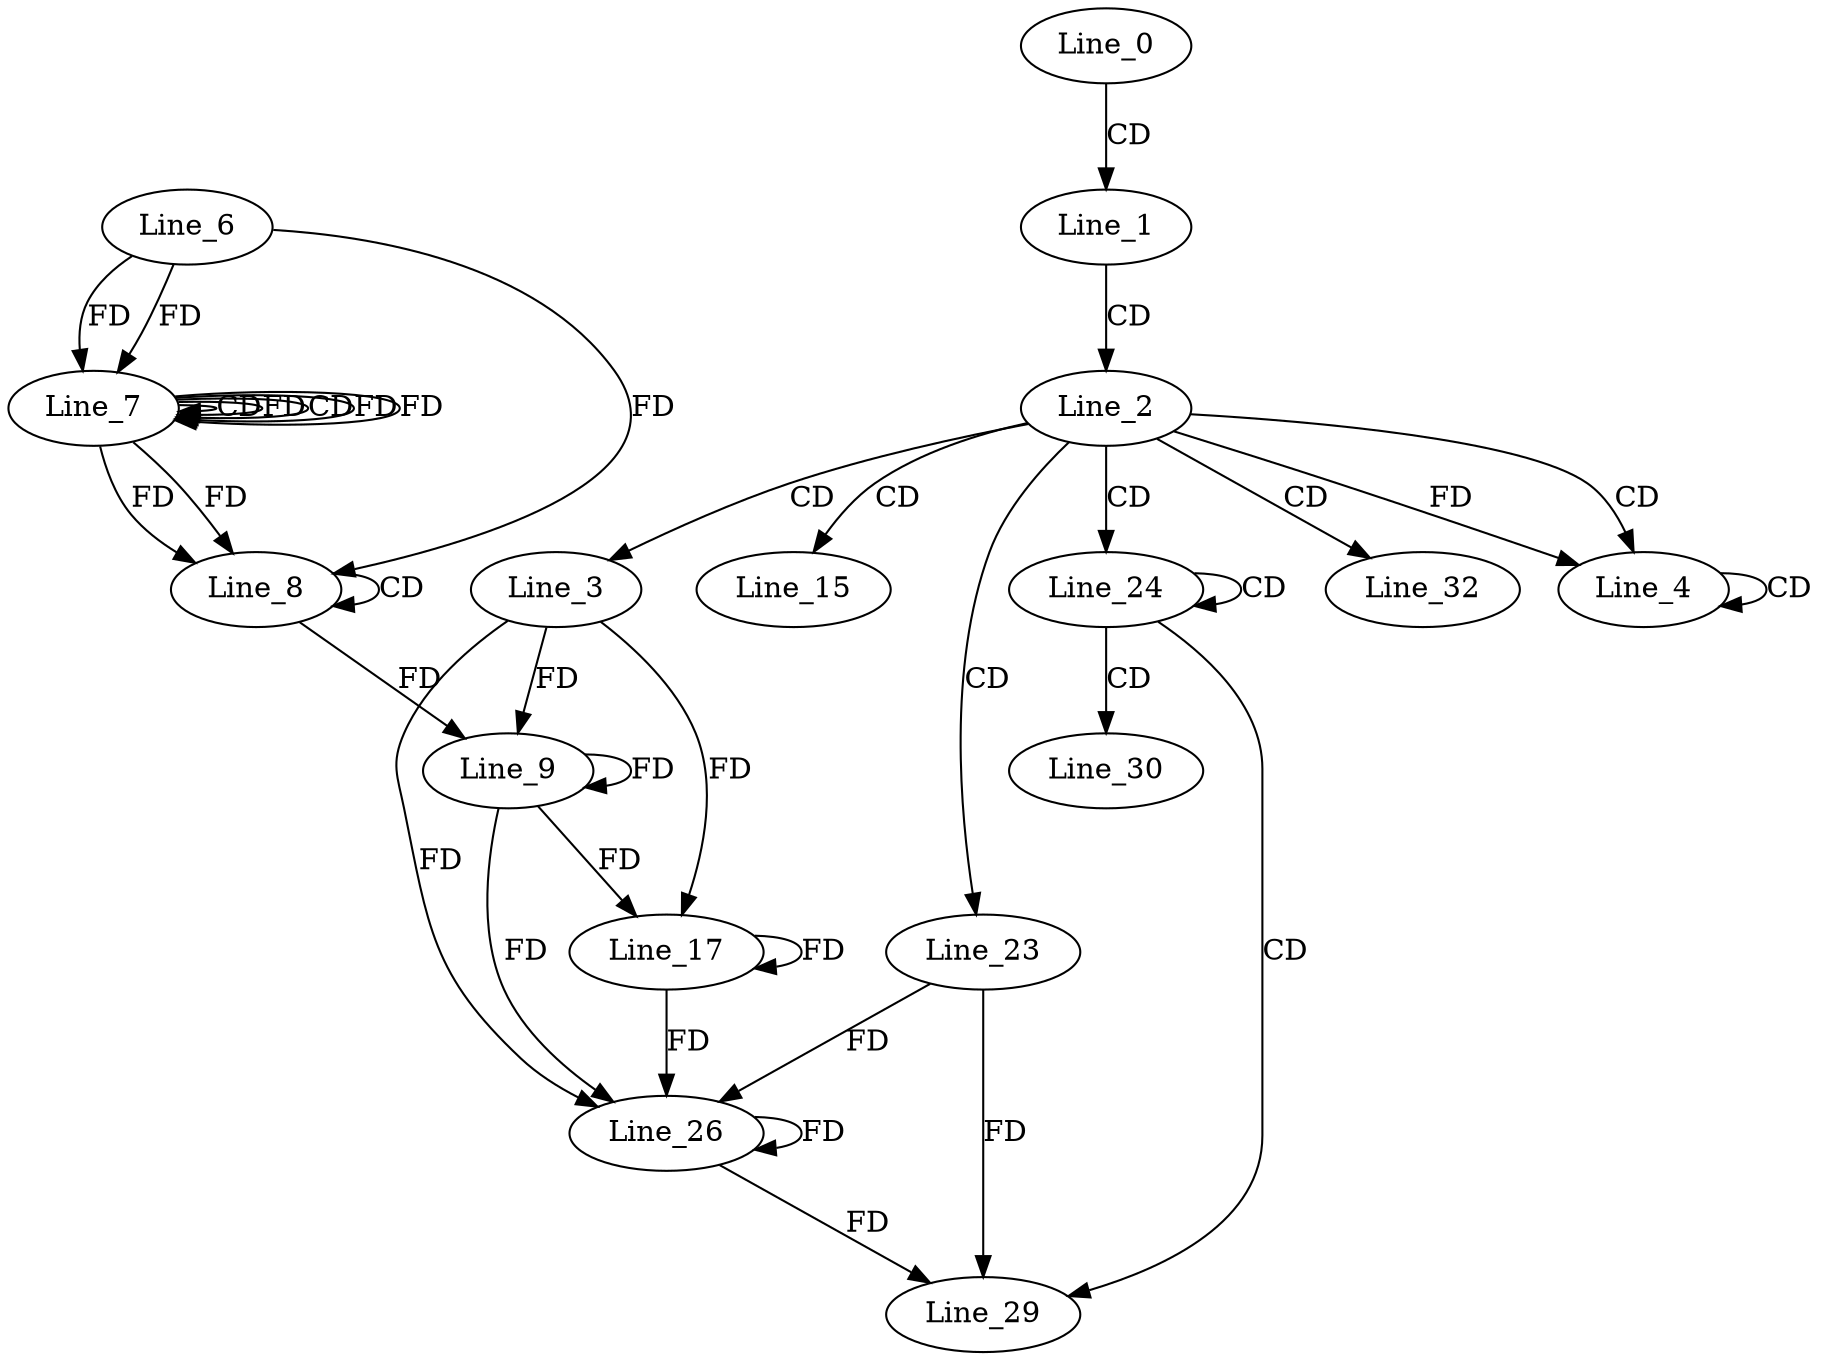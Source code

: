 digraph G {
  Line_0;
  Line_1;
  Line_2;
  Line_3;
  Line_4;
  Line_4;
  Line_7;
  Line_7;
  Line_6;
  Line_7;
  Line_8;
  Line_8;
  Line_9;
  Line_9;
  Line_15;
  Line_17;
  Line_23;
  Line_24;
  Line_26;
  Line_26;
  Line_29;
  Line_30;
  Line_32;
  Line_0 -> Line_1 [ label="CD" ];
  Line_1 -> Line_2 [ label="CD" ];
  Line_2 -> Line_3 [ label="CD" ];
  Line_2 -> Line_4 [ label="CD" ];
  Line_4 -> Line_4 [ label="CD" ];
  Line_2 -> Line_4 [ label="FD" ];
  Line_7 -> Line_7 [ label="CD" ];
  Line_6 -> Line_7 [ label="FD" ];
  Line_7 -> Line_7 [ label="FD" ];
  Line_7 -> Line_7 [ label="CD" ];
  Line_6 -> Line_7 [ label="FD" ];
  Line_7 -> Line_7 [ label="FD" ];
  Line_7 -> Line_7 [ label="FD" ];
  Line_8 -> Line_8 [ label="CD" ];
  Line_6 -> Line_8 [ label="FD" ];
  Line_7 -> Line_8 [ label="FD" ];
  Line_7 -> Line_8 [ label="FD" ];
  Line_3 -> Line_9 [ label="FD" ];
  Line_9 -> Line_9 [ label="FD" ];
  Line_8 -> Line_9 [ label="FD" ];
  Line_2 -> Line_15 [ label="CD" ];
  Line_3 -> Line_17 [ label="FD" ];
  Line_9 -> Line_17 [ label="FD" ];
  Line_17 -> Line_17 [ label="FD" ];
  Line_2 -> Line_23 [ label="CD" ];
  Line_2 -> Line_24 [ label="CD" ];
  Line_24 -> Line_24 [ label="CD" ];
  Line_26 -> Line_26 [ label="FD" ];
  Line_23 -> Line_26 [ label="FD" ];
  Line_3 -> Line_26 [ label="FD" ];
  Line_9 -> Line_26 [ label="FD" ];
  Line_17 -> Line_26 [ label="FD" ];
  Line_24 -> Line_29 [ label="CD" ];
  Line_26 -> Line_29 [ label="FD" ];
  Line_23 -> Line_29 [ label="FD" ];
  Line_24 -> Line_30 [ label="CD" ];
  Line_2 -> Line_32 [ label="CD" ];
}
